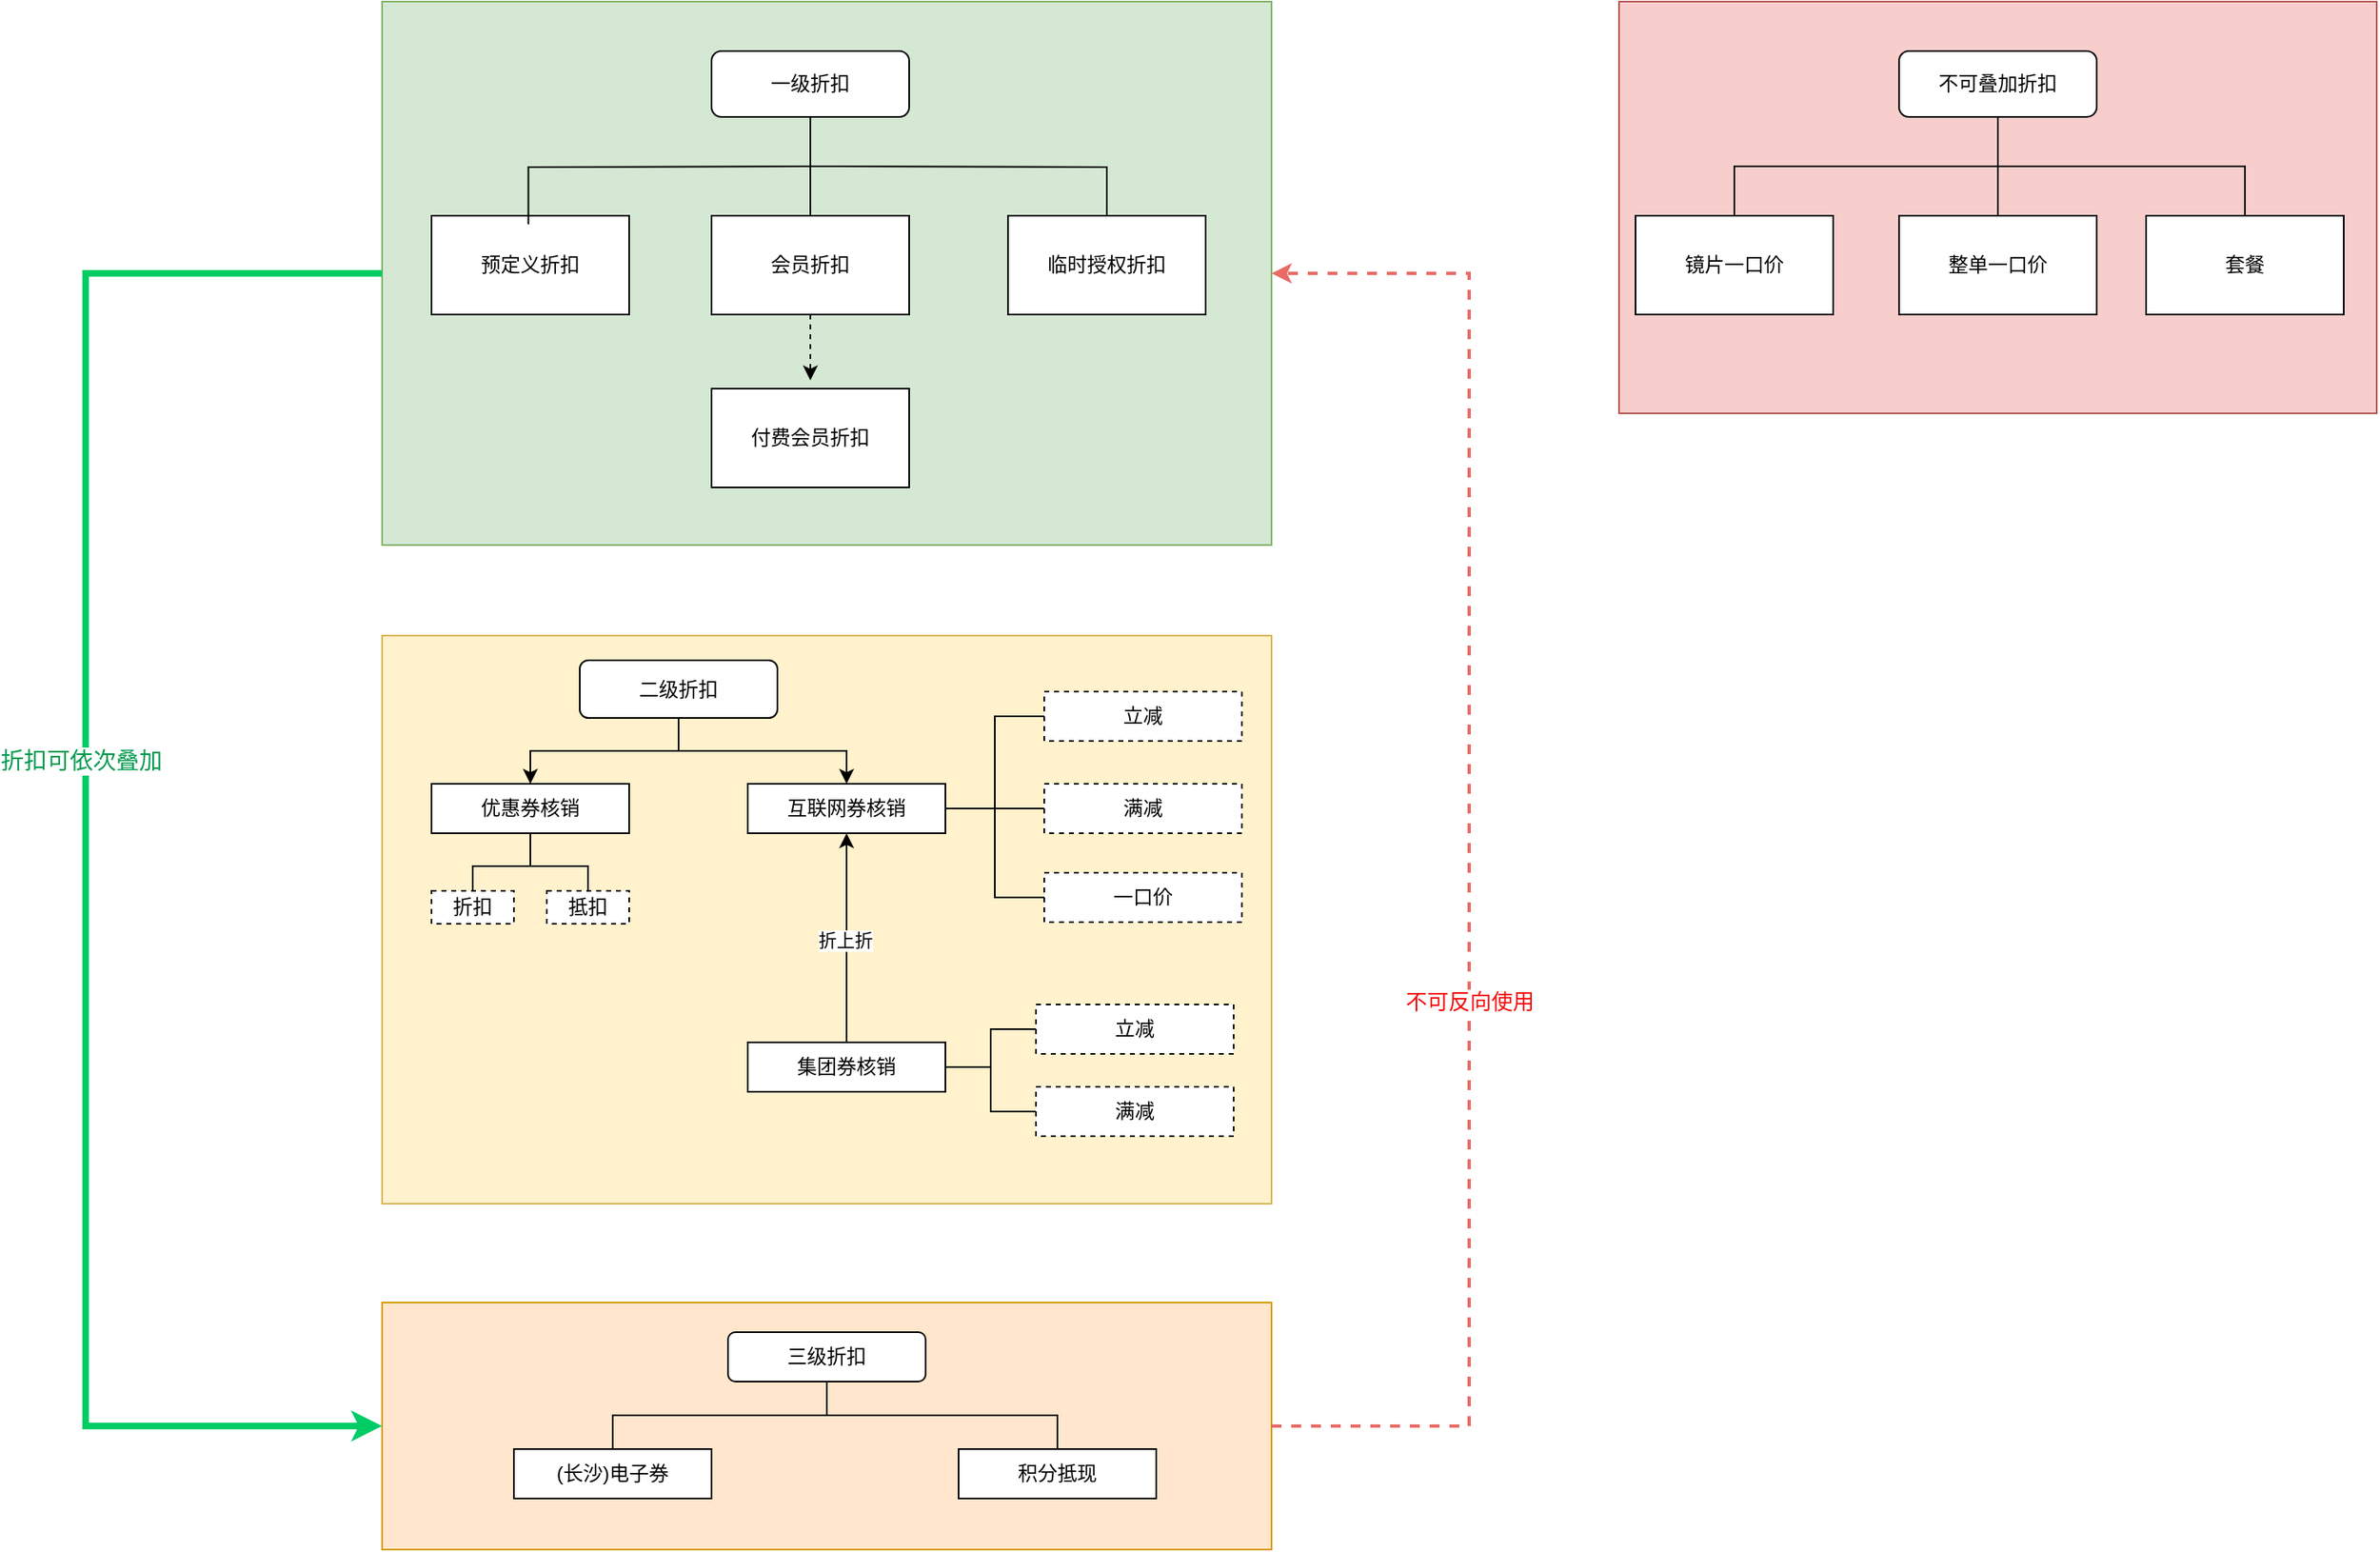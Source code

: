 <mxfile version="25.0.3">
  <diagram name="第 1 页" id="Qo05anvVhtGKLyieYhg1">
    <mxGraphModel dx="1488" dy="464" grid="1" gridSize="10" guides="1" tooltips="1" connect="1" arrows="1" fold="1" page="1" pageScale="1" pageWidth="827" pageHeight="1169" math="0" shadow="0">
      <root>
        <mxCell id="0" />
        <mxCell id="1" parent="0" />
        <mxCell id="EUxthIYtTsblbdW1jSn8-45" value="" style="rounded=0;whiteSpace=wrap;html=1;fillColor=#f8cecc;strokeColor=#b85450;" vertex="1" parent="1">
          <mxGeometry x="611" y="290" width="460" height="250" as="geometry" />
        </mxCell>
        <mxCell id="EUxthIYtTsblbdW1jSn8-41" value="" style="rounded=0;whiteSpace=wrap;html=1;fillColor=#ffe6cc;strokeColor=#d79b00;" vertex="1" parent="1">
          <mxGeometry x="-140" y="1080" width="540" height="150" as="geometry" />
        </mxCell>
        <mxCell id="EUxthIYtTsblbdW1jSn8-34" value="" style="rounded=0;whiteSpace=wrap;html=1;fillColor=#fff2cc;strokeColor=#d6b656;" vertex="1" parent="1">
          <mxGeometry x="-140" y="675" width="540" height="345" as="geometry" />
        </mxCell>
        <mxCell id="EUxthIYtTsblbdW1jSn8-16" value="" style="rounded=0;whiteSpace=wrap;html=1;fillColor=#d5e8d4;strokeColor=#82b366;" vertex="1" parent="1">
          <mxGeometry x="-140" y="290" width="540" height="330" as="geometry" />
        </mxCell>
        <mxCell id="EUxthIYtTsblbdW1jSn8-14" style="edgeStyle=orthogonalEdgeStyle;rounded=0;orthogonalLoop=1;jettySize=auto;html=1;exitX=0.5;exitY=1;exitDx=0;exitDy=0;dashed=1;" edge="1" parent="1" source="EUxthIYtTsblbdW1jSn8-1">
          <mxGeometry relative="1" as="geometry">
            <mxPoint x="120" y="520" as="targetPoint" />
          </mxGeometry>
        </mxCell>
        <mxCell id="EUxthIYtTsblbdW1jSn8-1" value="会员折扣" style="rounded=0;whiteSpace=wrap;html=1;" vertex="1" parent="1">
          <mxGeometry x="60" y="420" width="120" height="60" as="geometry" />
        </mxCell>
        <mxCell id="EUxthIYtTsblbdW1jSn8-2" value="付费会员折扣" style="rounded=0;whiteSpace=wrap;html=1;" vertex="1" parent="1">
          <mxGeometry x="60" y="525" width="120" height="60" as="geometry" />
        </mxCell>
        <mxCell id="EUxthIYtTsblbdW1jSn8-3" value="预定义折扣" style="rounded=0;whiteSpace=wrap;html=1;" vertex="1" parent="1">
          <mxGeometry x="-110" y="420" width="120" height="60" as="geometry" />
        </mxCell>
        <mxCell id="EUxthIYtTsblbdW1jSn8-4" value="套餐" style="rounded=0;whiteSpace=wrap;html=1;" vertex="1" parent="1">
          <mxGeometry x="931" y="420" width="120" height="60" as="geometry" />
        </mxCell>
        <mxCell id="EUxthIYtTsblbdW1jSn8-5" value="临时授权折扣" style="rounded=0;whiteSpace=wrap;html=1;" vertex="1" parent="1">
          <mxGeometry x="240" y="420" width="120" height="60" as="geometry" />
        </mxCell>
        <mxCell id="EUxthIYtTsblbdW1jSn8-6" value="整单一口价" style="rounded=0;whiteSpace=wrap;html=1;" vertex="1" parent="1">
          <mxGeometry x="781" y="420" width="120" height="60" as="geometry" />
        </mxCell>
        <mxCell id="EUxthIYtTsblbdW1jSn8-7" value="镜片一口价" style="rounded=0;whiteSpace=wrap;html=1;" vertex="1" parent="1">
          <mxGeometry x="621" y="420" width="120" height="60" as="geometry" />
        </mxCell>
        <mxCell id="EUxthIYtTsblbdW1jSn8-8" value="积分抵现" style="rounded=0;whiteSpace=wrap;html=1;" vertex="1" parent="1">
          <mxGeometry x="210" y="1169" width="120" height="30" as="geometry" />
        </mxCell>
        <mxCell id="EUxthIYtTsblbdW1jSn8-56" style="edgeStyle=orthogonalEdgeStyle;rounded=0;orthogonalLoop=1;jettySize=auto;html=1;entryX=0.5;entryY=0;entryDx=0;entryDy=0;endArrow=none;endFill=0;" edge="1" parent="1" source="EUxthIYtTsblbdW1jSn8-9" target="EUxthIYtTsblbdW1jSn8-54">
          <mxGeometry relative="1" as="geometry" />
        </mxCell>
        <mxCell id="EUxthIYtTsblbdW1jSn8-57" style="edgeStyle=orthogonalEdgeStyle;rounded=0;orthogonalLoop=1;jettySize=auto;html=1;entryX=0.5;entryY=0;entryDx=0;entryDy=0;endArrow=none;endFill=0;" edge="1" parent="1" source="EUxthIYtTsblbdW1jSn8-9" target="EUxthIYtTsblbdW1jSn8-55">
          <mxGeometry relative="1" as="geometry" />
        </mxCell>
        <mxCell id="EUxthIYtTsblbdW1jSn8-9" value="优惠券核销" style="rounded=0;whiteSpace=wrap;html=1;" vertex="1" parent="1">
          <mxGeometry x="-110" y="765" width="120" height="30" as="geometry" />
        </mxCell>
        <mxCell id="EUxthIYtTsblbdW1jSn8-29" style="edgeStyle=orthogonalEdgeStyle;rounded=0;orthogonalLoop=1;jettySize=auto;html=1;entryX=0;entryY=0.5;entryDx=0;entryDy=0;endArrow=none;endFill=0;" edge="1" parent="1" source="EUxthIYtTsblbdW1jSn8-10" target="EUxthIYtTsblbdW1jSn8-23">
          <mxGeometry relative="1" as="geometry" />
        </mxCell>
        <mxCell id="EUxthIYtTsblbdW1jSn8-30" style="edgeStyle=orthogonalEdgeStyle;rounded=0;orthogonalLoop=1;jettySize=auto;html=1;entryX=0;entryY=0.5;entryDx=0;entryDy=0;endArrow=none;endFill=0;" edge="1" parent="1" source="EUxthIYtTsblbdW1jSn8-10" target="EUxthIYtTsblbdW1jSn8-24">
          <mxGeometry relative="1" as="geometry" />
        </mxCell>
        <mxCell id="EUxthIYtTsblbdW1jSn8-31" style="edgeStyle=orthogonalEdgeStyle;rounded=0;orthogonalLoop=1;jettySize=auto;html=1;entryX=0;entryY=0.5;entryDx=0;entryDy=0;endArrow=none;endFill=0;" edge="1" parent="1" source="EUxthIYtTsblbdW1jSn8-10" target="EUxthIYtTsblbdW1jSn8-25">
          <mxGeometry relative="1" as="geometry" />
        </mxCell>
        <mxCell id="EUxthIYtTsblbdW1jSn8-10" value="互联网券核销" style="rounded=0;whiteSpace=wrap;html=1;" vertex="1" parent="1">
          <mxGeometry x="82" y="765" width="120" height="30" as="geometry" />
        </mxCell>
        <mxCell id="EUxthIYtTsblbdW1jSn8-11" value="(长沙)电子券" style="rounded=0;whiteSpace=wrap;html=1;" vertex="1" parent="1">
          <mxGeometry x="-60" y="1169" width="120" height="30" as="geometry" />
        </mxCell>
        <mxCell id="EUxthIYtTsblbdW1jSn8-19" style="edgeStyle=orthogonalEdgeStyle;rounded=0;orthogonalLoop=1;jettySize=auto;html=1;endArrow=none;endFill=0;" edge="1" parent="1" target="EUxthIYtTsblbdW1jSn8-5">
          <mxGeometry relative="1" as="geometry">
            <mxPoint x="120" y="390" as="sourcePoint" />
          </mxGeometry>
        </mxCell>
        <mxCell id="EUxthIYtTsblbdW1jSn8-20" style="edgeStyle=orthogonalEdgeStyle;rounded=0;orthogonalLoop=1;jettySize=auto;html=1;exitX=0.5;exitY=1;exitDx=0;exitDy=0;endArrow=none;endFill=0;" edge="1" parent="1" source="EUxthIYtTsblbdW1jSn8-12" target="EUxthIYtTsblbdW1jSn8-1">
          <mxGeometry relative="1" as="geometry" />
        </mxCell>
        <mxCell id="EUxthIYtTsblbdW1jSn8-12" value="一级折扣" style="rounded=1;whiteSpace=wrap;html=1;" vertex="1" parent="1">
          <mxGeometry x="60" y="320" width="120" height="40" as="geometry" />
        </mxCell>
        <mxCell id="EUxthIYtTsblbdW1jSn8-18" style="edgeStyle=orthogonalEdgeStyle;rounded=0;orthogonalLoop=1;jettySize=auto;html=1;entryX=0.49;entryY=0.088;entryDx=0;entryDy=0;entryPerimeter=0;endArrow=none;endFill=0;" edge="1" parent="1" target="EUxthIYtTsblbdW1jSn8-3">
          <mxGeometry relative="1" as="geometry">
            <mxPoint x="120" y="390" as="sourcePoint" />
          </mxGeometry>
        </mxCell>
        <mxCell id="EUxthIYtTsblbdW1jSn8-32" style="edgeStyle=orthogonalEdgeStyle;rounded=0;orthogonalLoop=1;jettySize=auto;html=1;entryX=0;entryY=0.5;entryDx=0;entryDy=0;endArrow=none;endFill=0;" edge="1" parent="1" source="EUxthIYtTsblbdW1jSn8-22" target="EUxthIYtTsblbdW1jSn8-26">
          <mxGeometry relative="1" as="geometry" />
        </mxCell>
        <mxCell id="EUxthIYtTsblbdW1jSn8-33" style="edgeStyle=orthogonalEdgeStyle;rounded=0;orthogonalLoop=1;jettySize=auto;html=1;entryX=0;entryY=0.5;entryDx=0;entryDy=0;endArrow=none;endFill=0;" edge="1" parent="1" source="EUxthIYtTsblbdW1jSn8-22" target="EUxthIYtTsblbdW1jSn8-27">
          <mxGeometry relative="1" as="geometry" />
        </mxCell>
        <mxCell id="EUxthIYtTsblbdW1jSn8-39" style="edgeStyle=orthogonalEdgeStyle;rounded=0;orthogonalLoop=1;jettySize=auto;html=1;entryX=0.5;entryY=1;entryDx=0;entryDy=0;" edge="1" parent="1" source="EUxthIYtTsblbdW1jSn8-22" target="EUxthIYtTsblbdW1jSn8-10">
          <mxGeometry relative="1" as="geometry" />
        </mxCell>
        <mxCell id="EUxthIYtTsblbdW1jSn8-40" value="折上折" style="edgeLabel;html=1;align=center;verticalAlign=middle;resizable=0;points=[];" vertex="1" connectable="0" parent="EUxthIYtTsblbdW1jSn8-39">
          <mxGeometry x="-0.02" y="1" relative="1" as="geometry">
            <mxPoint as="offset" />
          </mxGeometry>
        </mxCell>
        <mxCell id="EUxthIYtTsblbdW1jSn8-22" value="集团券核销" style="rounded=0;whiteSpace=wrap;html=1;" vertex="1" parent="1">
          <mxGeometry x="82" y="922" width="120" height="30" as="geometry" />
        </mxCell>
        <mxCell id="EUxthIYtTsblbdW1jSn8-23" value="立减" style="rounded=0;whiteSpace=wrap;html=1;dashed=1;" vertex="1" parent="1">
          <mxGeometry x="262" y="709" width="120" height="30" as="geometry" />
        </mxCell>
        <mxCell id="EUxthIYtTsblbdW1jSn8-24" value="满减" style="rounded=0;whiteSpace=wrap;html=1;dashed=1;" vertex="1" parent="1">
          <mxGeometry x="262" y="765" width="120" height="30" as="geometry" />
        </mxCell>
        <mxCell id="EUxthIYtTsblbdW1jSn8-25" value="一口价" style="rounded=0;whiteSpace=wrap;html=1;dashed=1;" vertex="1" parent="1">
          <mxGeometry x="262" y="819" width="120" height="30" as="geometry" />
        </mxCell>
        <mxCell id="EUxthIYtTsblbdW1jSn8-26" value="立减" style="rounded=0;whiteSpace=wrap;html=1;dashed=1;" vertex="1" parent="1">
          <mxGeometry x="257" y="899" width="120" height="30" as="geometry" />
        </mxCell>
        <mxCell id="EUxthIYtTsblbdW1jSn8-27" value="满减" style="rounded=0;whiteSpace=wrap;html=1;dashed=1;" vertex="1" parent="1">
          <mxGeometry x="257" y="949" width="120" height="30" as="geometry" />
        </mxCell>
        <mxCell id="EUxthIYtTsblbdW1jSn8-36" style="edgeStyle=orthogonalEdgeStyle;rounded=0;orthogonalLoop=1;jettySize=auto;html=1;entryX=0.5;entryY=0;entryDx=0;entryDy=0;" edge="1" parent="1" source="EUxthIYtTsblbdW1jSn8-35" target="EUxthIYtTsblbdW1jSn8-9">
          <mxGeometry relative="1" as="geometry" />
        </mxCell>
        <mxCell id="EUxthIYtTsblbdW1jSn8-37" style="edgeStyle=orthogonalEdgeStyle;rounded=0;orthogonalLoop=1;jettySize=auto;html=1;entryX=0.5;entryY=0;entryDx=0;entryDy=0;" edge="1" parent="1" source="EUxthIYtTsblbdW1jSn8-35" target="EUxthIYtTsblbdW1jSn8-10">
          <mxGeometry relative="1" as="geometry" />
        </mxCell>
        <mxCell id="EUxthIYtTsblbdW1jSn8-35" value="二级折扣" style="rounded=1;whiteSpace=wrap;html=1;" vertex="1" parent="1">
          <mxGeometry x="-20" y="690" width="120" height="35" as="geometry" />
        </mxCell>
        <mxCell id="EUxthIYtTsblbdW1jSn8-43" style="edgeStyle=orthogonalEdgeStyle;rounded=0;orthogonalLoop=1;jettySize=auto;html=1;entryX=0.5;entryY=0;entryDx=0;entryDy=0;endArrow=none;endFill=0;exitX=0.5;exitY=1;exitDx=0;exitDy=0;" edge="1" parent="1" source="EUxthIYtTsblbdW1jSn8-42" target="EUxthIYtTsblbdW1jSn8-11">
          <mxGeometry relative="1" as="geometry" />
        </mxCell>
        <mxCell id="EUxthIYtTsblbdW1jSn8-44" style="edgeStyle=orthogonalEdgeStyle;rounded=0;orthogonalLoop=1;jettySize=auto;html=1;entryX=0.5;entryY=0;entryDx=0;entryDy=0;endArrow=none;endFill=0;exitX=0.5;exitY=1;exitDx=0;exitDy=0;" edge="1" parent="1" source="EUxthIYtTsblbdW1jSn8-42" target="EUxthIYtTsblbdW1jSn8-8">
          <mxGeometry relative="1" as="geometry" />
        </mxCell>
        <mxCell id="EUxthIYtTsblbdW1jSn8-42" value="三级折扣" style="rounded=1;whiteSpace=wrap;html=1;" vertex="1" parent="1">
          <mxGeometry x="70" y="1098" width="120" height="30" as="geometry" />
        </mxCell>
        <mxCell id="EUxthIYtTsblbdW1jSn8-47" style="edgeStyle=orthogonalEdgeStyle;rounded=0;orthogonalLoop=1;jettySize=auto;html=1;entryX=0.5;entryY=0;entryDx=0;entryDy=0;exitX=0.5;exitY=1;exitDx=0;exitDy=0;endArrow=none;endFill=0;" edge="1" parent="1" source="EUxthIYtTsblbdW1jSn8-46" target="EUxthIYtTsblbdW1jSn8-7">
          <mxGeometry relative="1" as="geometry" />
        </mxCell>
        <mxCell id="EUxthIYtTsblbdW1jSn8-48" style="edgeStyle=orthogonalEdgeStyle;rounded=0;orthogonalLoop=1;jettySize=auto;html=1;entryX=0.5;entryY=0;entryDx=0;entryDy=0;endArrow=none;endFill=0;" edge="1" parent="1" source="EUxthIYtTsblbdW1jSn8-46" target="EUxthIYtTsblbdW1jSn8-6">
          <mxGeometry relative="1" as="geometry" />
        </mxCell>
        <mxCell id="EUxthIYtTsblbdW1jSn8-49" style="edgeStyle=orthogonalEdgeStyle;rounded=0;orthogonalLoop=1;jettySize=auto;html=1;entryX=0.5;entryY=0;entryDx=0;entryDy=0;exitX=0.5;exitY=1;exitDx=0;exitDy=0;endArrow=none;endFill=0;" edge="1" parent="1" source="EUxthIYtTsblbdW1jSn8-46" target="EUxthIYtTsblbdW1jSn8-4">
          <mxGeometry relative="1" as="geometry" />
        </mxCell>
        <mxCell id="EUxthIYtTsblbdW1jSn8-46" value="不可叠加折扣" style="rounded=1;whiteSpace=wrap;html=1;" vertex="1" parent="1">
          <mxGeometry x="781" y="320" width="120" height="40" as="geometry" />
        </mxCell>
        <mxCell id="EUxthIYtTsblbdW1jSn8-50" value="" style="endArrow=classic;html=1;rounded=0;strokeWidth=4;strokeColor=#00CC66;exitX=0;exitY=0.5;exitDx=0;exitDy=0;entryX=0;entryY=0.5;entryDx=0;entryDy=0;" edge="1" parent="1" source="EUxthIYtTsblbdW1jSn8-16" target="EUxthIYtTsblbdW1jSn8-41">
          <mxGeometry width="50" height="50" relative="1" as="geometry">
            <mxPoint x="-250" y="430" as="sourcePoint" />
            <mxPoint x="-250" y="1160" as="targetPoint" />
            <Array as="points">
              <mxPoint x="-320" y="455" />
              <mxPoint x="-320" y="790" />
              <mxPoint x="-320" y="1155" />
            </Array>
          </mxGeometry>
        </mxCell>
        <mxCell id="EUxthIYtTsblbdW1jSn8-51" value="折扣可依次叠加" style="edgeLabel;html=1;align=center;verticalAlign=middle;resizable=0;points=[];fontSize=14;fontColor=#00994D;" vertex="1" connectable="0" parent="EUxthIYtTsblbdW1jSn8-50">
          <mxGeometry x="-0.238" y="-3" relative="1" as="geometry">
            <mxPoint y="72" as="offset" />
          </mxGeometry>
        </mxCell>
        <mxCell id="EUxthIYtTsblbdW1jSn8-52" value="" style="endArrow=classic;dashed=1;html=1;rounded=0;endFill=1;strokeWidth=2;strokeColor=#EA6B66;entryX=1;entryY=0.5;entryDx=0;entryDy=0;exitX=1;exitY=0.5;exitDx=0;exitDy=0;" edge="1" parent="1" source="EUxthIYtTsblbdW1jSn8-41" target="EUxthIYtTsblbdW1jSn8-16">
          <mxGeometry width="50" height="50" relative="1" as="geometry">
            <mxPoint x="500" y="1160" as="sourcePoint" />
            <mxPoint x="500" y="430" as="targetPoint" />
            <Array as="points">
              <mxPoint x="520" y="1155" />
              <mxPoint x="520" y="810" />
              <mxPoint x="520" y="455" />
            </Array>
          </mxGeometry>
        </mxCell>
        <mxCell id="EUxthIYtTsblbdW1jSn8-53" value="不可反向使用" style="edgeLabel;html=1;align=center;verticalAlign=middle;resizable=0;points=[];fontSize=13;fontColor=#f50a0a;" vertex="1" connectable="0" parent="EUxthIYtTsblbdW1jSn8-52">
          <mxGeometry x="-0.195" relative="1" as="geometry">
            <mxPoint as="offset" />
          </mxGeometry>
        </mxCell>
        <mxCell id="EUxthIYtTsblbdW1jSn8-54" value="折扣" style="rounded=0;whiteSpace=wrap;html=1;dashed=1;" vertex="1" parent="1">
          <mxGeometry x="-110" y="830" width="50" height="20" as="geometry" />
        </mxCell>
        <mxCell id="EUxthIYtTsblbdW1jSn8-55" value="抵扣" style="rounded=0;whiteSpace=wrap;html=1;dashed=1;" vertex="1" parent="1">
          <mxGeometry x="-40" y="830" width="50" height="20" as="geometry" />
        </mxCell>
      </root>
    </mxGraphModel>
  </diagram>
</mxfile>
